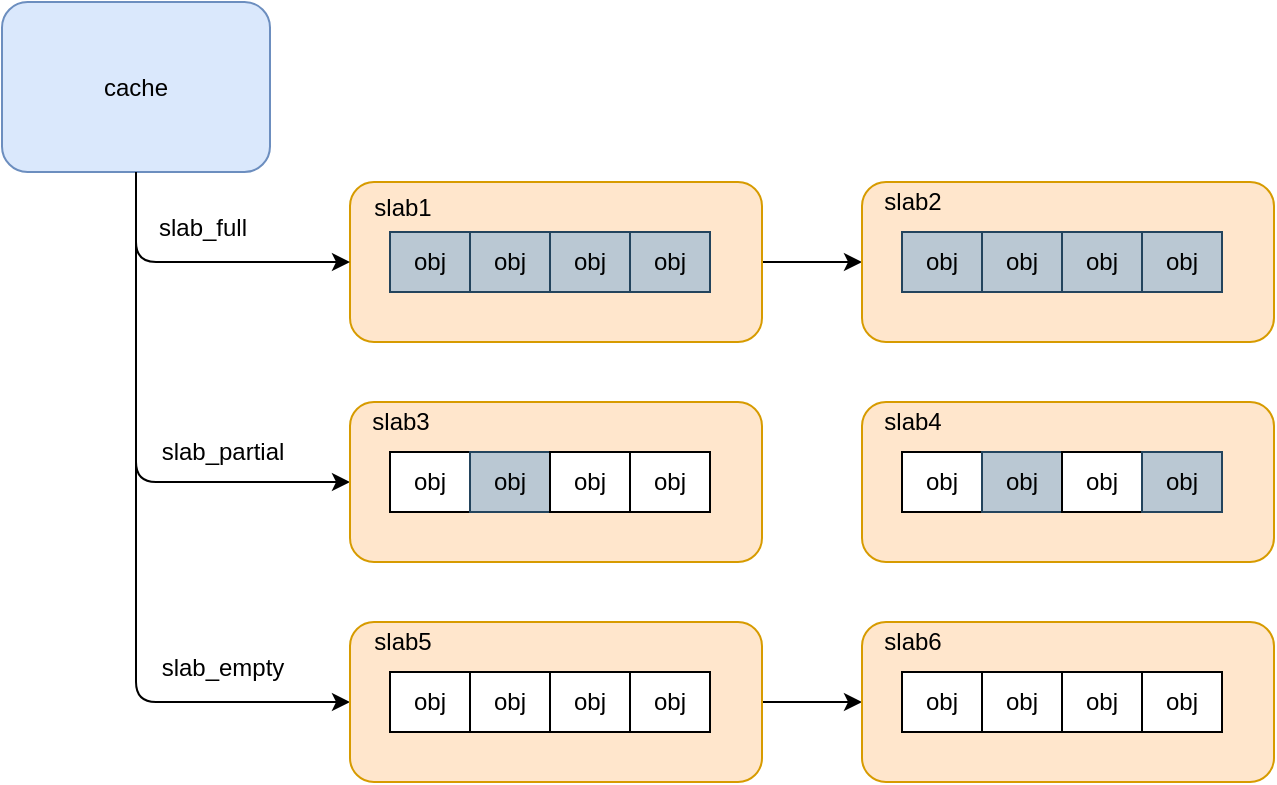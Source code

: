 <mxfile version="21.2.1" type="device">
  <diagram name="第 1 页" id="LXCgaofFlvdVkG8yf1ug">
    <mxGraphModel dx="1221" dy="755" grid="1" gridSize="10" guides="1" tooltips="1" connect="1" arrows="1" fold="1" page="1" pageScale="1" pageWidth="827" pageHeight="1169" math="0" shadow="0">
      <root>
        <mxCell id="0" />
        <mxCell id="1" parent="0" />
        <mxCell id="_IxcYJVWWc2GDDBeWdFl-41" style="edgeStyle=orthogonalEdgeStyle;rounded=1;orthogonalLoop=1;jettySize=auto;html=1;exitX=1;exitY=0.5;exitDx=0;exitDy=0;entryX=0;entryY=0.5;entryDx=0;entryDy=0;" parent="1" source="_IxcYJVWWc2GDDBeWdFl-7" target="_IxcYJVWWc2GDDBeWdFl-36" edge="1">
          <mxGeometry relative="1" as="geometry" />
        </mxCell>
        <mxCell id="_IxcYJVWWc2GDDBeWdFl-7" value="" style="rounded=1;whiteSpace=wrap;html=1;fillColor=#ffe6cc;strokeColor=#d79b00;movable=1;resizable=1;rotatable=1;deletable=1;editable=1;locked=0;connectable=1;" parent="1" vertex="1">
          <mxGeometry x="314" y="200" width="206" height="80" as="geometry" />
        </mxCell>
        <mxCell id="_IxcYJVWWc2GDDBeWdFl-3" style="edgeStyle=orthogonalEdgeStyle;rounded=1;orthogonalLoop=1;jettySize=auto;html=1;exitX=0.5;exitY=1;exitDx=0;exitDy=0;entryX=0;entryY=0.5;entryDx=0;entryDy=0;" parent="1" source="_IxcYJVWWc2GDDBeWdFl-1" edge="1">
          <mxGeometry relative="1" as="geometry">
            <mxPoint x="314" y="240" as="targetPoint" />
            <Array as="points">
              <mxPoint x="207" y="240" />
            </Array>
          </mxGeometry>
        </mxCell>
        <mxCell id="_IxcYJVWWc2GDDBeWdFl-1" value="cache" style="rounded=1;whiteSpace=wrap;html=1;fillColor=#dae8fc;strokeColor=#6c8ebf;" parent="1" vertex="1">
          <mxGeometry x="140" y="110" width="134" height="85" as="geometry" />
        </mxCell>
        <mxCell id="_IxcYJVWWc2GDDBeWdFl-4" style="edgeStyle=orthogonalEdgeStyle;rounded=1;orthogonalLoop=1;jettySize=auto;html=1;exitX=0.5;exitY=1;exitDx=0;exitDy=0;entryX=0;entryY=0.5;entryDx=0;entryDy=0;" parent="1" source="_IxcYJVWWc2GDDBeWdFl-1" target="_IxcYJVWWc2GDDBeWdFl-16" edge="1">
          <mxGeometry relative="1" as="geometry">
            <mxPoint x="314" y="330" as="targetPoint" />
            <mxPoint x="224" y="285" as="sourcePoint" />
            <Array as="points">
              <mxPoint x="207" y="350" />
            </Array>
          </mxGeometry>
        </mxCell>
        <mxCell id="_IxcYJVWWc2GDDBeWdFl-5" style="edgeStyle=orthogonalEdgeStyle;rounded=1;orthogonalLoop=1;jettySize=auto;html=1;exitX=0.5;exitY=1;exitDx=0;exitDy=0;entryX=0;entryY=0.5;entryDx=0;entryDy=0;" parent="1" source="_IxcYJVWWc2GDDBeWdFl-1" target="_IxcYJVWWc2GDDBeWdFl-21" edge="1">
          <mxGeometry relative="1" as="geometry">
            <mxPoint x="314" y="390" as="targetPoint" />
            <mxPoint x="214" y="245" as="sourcePoint" />
            <Array as="points">
              <mxPoint x="207" y="460" />
            </Array>
          </mxGeometry>
        </mxCell>
        <mxCell id="_IxcYJVWWc2GDDBeWdFl-10" value="obj" style="rounded=0;whiteSpace=wrap;html=1;fillColor=#bac8d3;strokeColor=#23445d;" parent="1" vertex="1">
          <mxGeometry x="334" y="225" width="40" height="30" as="geometry" />
        </mxCell>
        <mxCell id="_IxcYJVWWc2GDDBeWdFl-11" value="obj" style="rounded=0;whiteSpace=wrap;html=1;fillColor=#bac8d3;strokeColor=#23445d;" parent="1" vertex="1">
          <mxGeometry x="374" y="225" width="40" height="30" as="geometry" />
        </mxCell>
        <mxCell id="_IxcYJVWWc2GDDBeWdFl-12" value="obj" style="rounded=0;whiteSpace=wrap;html=1;fillColor=#bac8d3;strokeColor=#23445d;" parent="1" vertex="1">
          <mxGeometry x="414" y="225" width="40" height="30" as="geometry" />
        </mxCell>
        <mxCell id="_IxcYJVWWc2GDDBeWdFl-13" value="obj" style="rounded=0;whiteSpace=wrap;html=1;fillColor=#bac8d3;strokeColor=#23445d;" parent="1" vertex="1">
          <mxGeometry x="454" y="225" width="40" height="30" as="geometry" />
        </mxCell>
        <mxCell id="_IxcYJVWWc2GDDBeWdFl-15" value="slab_full" style="text;html=1;align=center;verticalAlign=middle;resizable=0;points=[];autosize=1;strokeColor=none;fillColor=none;" parent="1" vertex="1">
          <mxGeometry x="205" y="208" width="70" height="30" as="geometry" />
        </mxCell>
        <mxCell id="_IxcYJVWWc2GDDBeWdFl-16" value="" style="rounded=1;whiteSpace=wrap;html=1;fillColor=#ffe6cc;strokeColor=#d79b00;movable=1;resizable=1;rotatable=1;deletable=1;editable=1;locked=0;connectable=1;" parent="1" vertex="1">
          <mxGeometry x="314" y="310" width="206" height="80" as="geometry" />
        </mxCell>
        <mxCell id="_IxcYJVWWc2GDDBeWdFl-17" value="obj" style="rounded=0;whiteSpace=wrap;html=1;" parent="1" vertex="1">
          <mxGeometry x="334" y="335" width="40" height="30" as="geometry" />
        </mxCell>
        <mxCell id="_IxcYJVWWc2GDDBeWdFl-18" value="obj" style="rounded=0;whiteSpace=wrap;html=1;fillColor=#bac8d3;strokeColor=#23445d;" parent="1" vertex="1">
          <mxGeometry x="374" y="335" width="40" height="30" as="geometry" />
        </mxCell>
        <mxCell id="_IxcYJVWWc2GDDBeWdFl-19" value="obj" style="rounded=0;whiteSpace=wrap;html=1;" parent="1" vertex="1">
          <mxGeometry x="414" y="335" width="40" height="30" as="geometry" />
        </mxCell>
        <mxCell id="_IxcYJVWWc2GDDBeWdFl-20" value="obj" style="rounded=0;whiteSpace=wrap;html=1;" parent="1" vertex="1">
          <mxGeometry x="454" y="335" width="40" height="30" as="geometry" />
        </mxCell>
        <mxCell id="_IxcYJVWWc2GDDBeWdFl-62" style="edgeStyle=orthogonalEdgeStyle;rounded=1;orthogonalLoop=1;jettySize=auto;html=1;exitX=1;exitY=0.5;exitDx=0;exitDy=0;entryX=0;entryY=0.5;entryDx=0;entryDy=0;" parent="1" source="_IxcYJVWWc2GDDBeWdFl-21" target="_IxcYJVWWc2GDDBeWdFl-57" edge="1">
          <mxGeometry relative="1" as="geometry" />
        </mxCell>
        <mxCell id="_IxcYJVWWc2GDDBeWdFl-21" value="" style="rounded=1;whiteSpace=wrap;html=1;fillColor=#ffe6cc;strokeColor=#d79b00;movable=1;resizable=1;rotatable=1;deletable=1;editable=1;locked=0;connectable=1;" parent="1" vertex="1">
          <mxGeometry x="314" y="420" width="206" height="80" as="geometry" />
        </mxCell>
        <mxCell id="_IxcYJVWWc2GDDBeWdFl-22" value="obj" style="rounded=0;whiteSpace=wrap;html=1;" parent="1" vertex="1">
          <mxGeometry x="334" y="445" width="40" height="30" as="geometry" />
        </mxCell>
        <mxCell id="_IxcYJVWWc2GDDBeWdFl-23" value="obj" style="rounded=0;whiteSpace=wrap;html=1;" parent="1" vertex="1">
          <mxGeometry x="374" y="445" width="40" height="30" as="geometry" />
        </mxCell>
        <mxCell id="_IxcYJVWWc2GDDBeWdFl-24" value="obj" style="rounded=0;whiteSpace=wrap;html=1;" parent="1" vertex="1">
          <mxGeometry x="414" y="445" width="40" height="30" as="geometry" />
        </mxCell>
        <mxCell id="_IxcYJVWWc2GDDBeWdFl-25" value="obj" style="rounded=0;whiteSpace=wrap;html=1;" parent="1" vertex="1">
          <mxGeometry x="454" y="445" width="40" height="30" as="geometry" />
        </mxCell>
        <mxCell id="_IxcYJVWWc2GDDBeWdFl-27" value="slab_partial" style="text;html=1;align=center;verticalAlign=middle;resizable=0;points=[];autosize=1;strokeColor=none;fillColor=none;" parent="1" vertex="1">
          <mxGeometry x="210" y="320" width="80" height="30" as="geometry" />
        </mxCell>
        <mxCell id="_IxcYJVWWc2GDDBeWdFl-29" value="slab_empty" style="text;html=1;align=center;verticalAlign=middle;resizable=0;points=[];autosize=1;strokeColor=none;fillColor=none;" parent="1" vertex="1">
          <mxGeometry x="210" y="428" width="80" height="30" as="geometry" />
        </mxCell>
        <mxCell id="_IxcYJVWWc2GDDBeWdFl-36" value="" style="rounded=1;whiteSpace=wrap;html=1;fillColor=#ffe6cc;strokeColor=#d79b00;movable=1;resizable=1;rotatable=1;deletable=1;editable=1;locked=0;connectable=1;" parent="1" vertex="1">
          <mxGeometry x="570" y="200" width="206" height="80" as="geometry" />
        </mxCell>
        <mxCell id="_IxcYJVWWc2GDDBeWdFl-37" value="obj" style="rounded=0;whiteSpace=wrap;html=1;fillColor=#bac8d3;strokeColor=#23445d;" parent="1" vertex="1">
          <mxGeometry x="590" y="225" width="40" height="30" as="geometry" />
        </mxCell>
        <mxCell id="_IxcYJVWWc2GDDBeWdFl-38" value="obj" style="rounded=0;whiteSpace=wrap;html=1;fillColor=#bac8d3;strokeColor=#23445d;" parent="1" vertex="1">
          <mxGeometry x="630" y="225" width="40" height="30" as="geometry" />
        </mxCell>
        <mxCell id="_IxcYJVWWc2GDDBeWdFl-39" value="obj" style="rounded=0;whiteSpace=wrap;html=1;fillColor=#bac8d3;strokeColor=#23445d;" parent="1" vertex="1">
          <mxGeometry x="670" y="225" width="40" height="30" as="geometry" />
        </mxCell>
        <mxCell id="_IxcYJVWWc2GDDBeWdFl-40" value="obj" style="rounded=0;whiteSpace=wrap;html=1;fillColor=#bac8d3;strokeColor=#23445d;" parent="1" vertex="1">
          <mxGeometry x="710" y="225" width="40" height="30" as="geometry" />
        </mxCell>
        <mxCell id="_IxcYJVWWc2GDDBeWdFl-52" value="" style="rounded=1;whiteSpace=wrap;html=1;fillColor=#ffe6cc;strokeColor=#d79b00;movable=1;resizable=1;rotatable=1;deletable=1;editable=1;locked=0;connectable=1;" parent="1" vertex="1">
          <mxGeometry x="570" y="310" width="206" height="80" as="geometry" />
        </mxCell>
        <mxCell id="_IxcYJVWWc2GDDBeWdFl-53" value="obj" style="rounded=0;whiteSpace=wrap;html=1;" parent="1" vertex="1">
          <mxGeometry x="590" y="335" width="40" height="30" as="geometry" />
        </mxCell>
        <mxCell id="_IxcYJVWWc2GDDBeWdFl-54" value="obj" style="rounded=0;whiteSpace=wrap;html=1;fillColor=#bac8d3;strokeColor=#23445d;" parent="1" vertex="1">
          <mxGeometry x="630" y="335" width="40" height="30" as="geometry" />
        </mxCell>
        <mxCell id="_IxcYJVWWc2GDDBeWdFl-55" value="obj" style="rounded=0;whiteSpace=wrap;html=1;" parent="1" vertex="1">
          <mxGeometry x="670" y="335" width="40" height="30" as="geometry" />
        </mxCell>
        <mxCell id="_IxcYJVWWc2GDDBeWdFl-56" value="obj" style="rounded=0;whiteSpace=wrap;html=1;fillColor=#bac8d3;strokeColor=#23445d;" parent="1" vertex="1">
          <mxGeometry x="710" y="335" width="40" height="30" as="geometry" />
        </mxCell>
        <mxCell id="_IxcYJVWWc2GDDBeWdFl-57" value="" style="rounded=1;whiteSpace=wrap;html=1;fillColor=#ffe6cc;strokeColor=#d79b00;movable=1;resizable=1;rotatable=1;deletable=1;editable=1;locked=0;connectable=1;" parent="1" vertex="1">
          <mxGeometry x="570" y="420" width="206" height="80" as="geometry" />
        </mxCell>
        <mxCell id="_IxcYJVWWc2GDDBeWdFl-58" value="obj" style="rounded=0;whiteSpace=wrap;html=1;" parent="1" vertex="1">
          <mxGeometry x="590" y="445" width="40" height="30" as="geometry" />
        </mxCell>
        <mxCell id="_IxcYJVWWc2GDDBeWdFl-59" value="obj" style="rounded=0;whiteSpace=wrap;html=1;" parent="1" vertex="1">
          <mxGeometry x="630" y="445" width="40" height="30" as="geometry" />
        </mxCell>
        <mxCell id="_IxcYJVWWc2GDDBeWdFl-60" value="obj" style="rounded=0;whiteSpace=wrap;html=1;" parent="1" vertex="1">
          <mxGeometry x="670" y="445" width="40" height="30" as="geometry" />
        </mxCell>
        <mxCell id="_IxcYJVWWc2GDDBeWdFl-61" value="obj" style="rounded=0;whiteSpace=wrap;html=1;" parent="1" vertex="1">
          <mxGeometry x="710" y="445" width="40" height="30" as="geometry" />
        </mxCell>
        <mxCell id="_IxcYJVWWc2GDDBeWdFl-63" value="slab1" style="text;html=1;align=center;verticalAlign=middle;resizable=0;points=[];autosize=1;strokeColor=none;fillColor=none;" parent="1" vertex="1">
          <mxGeometry x="315" y="198" width="50" height="30" as="geometry" />
        </mxCell>
        <mxCell id="_IxcYJVWWc2GDDBeWdFl-65" value="slab2" style="text;html=1;align=center;verticalAlign=middle;resizable=0;points=[];autosize=1;strokeColor=none;fillColor=none;" parent="1" vertex="1">
          <mxGeometry x="570" y="195" width="50" height="30" as="geometry" />
        </mxCell>
        <mxCell id="_IxcYJVWWc2GDDBeWdFl-67" value="slab3" style="text;html=1;align=center;verticalAlign=middle;resizable=0;points=[];autosize=1;strokeColor=none;fillColor=none;" parent="1" vertex="1">
          <mxGeometry x="314" y="305" width="50" height="30" as="geometry" />
        </mxCell>
        <mxCell id="_IxcYJVWWc2GDDBeWdFl-68" value="slab5" style="text;html=1;align=center;verticalAlign=middle;resizable=0;points=[];autosize=1;strokeColor=none;fillColor=none;" parent="1" vertex="1">
          <mxGeometry x="315" y="415" width="50" height="30" as="geometry" />
        </mxCell>
        <mxCell id="_IxcYJVWWc2GDDBeWdFl-75" value="slab6" style="text;html=1;align=center;verticalAlign=middle;resizable=0;points=[];autosize=1;strokeColor=none;fillColor=none;" parent="1" vertex="1">
          <mxGeometry x="570" y="415" width="50" height="30" as="geometry" />
        </mxCell>
        <mxCell id="_IxcYJVWWc2GDDBeWdFl-76" value="slab4" style="text;html=1;align=center;verticalAlign=middle;resizable=0;points=[];autosize=1;strokeColor=none;fillColor=none;" parent="1" vertex="1">
          <mxGeometry x="570" y="305" width="50" height="30" as="geometry" />
        </mxCell>
      </root>
    </mxGraphModel>
  </diagram>
</mxfile>
